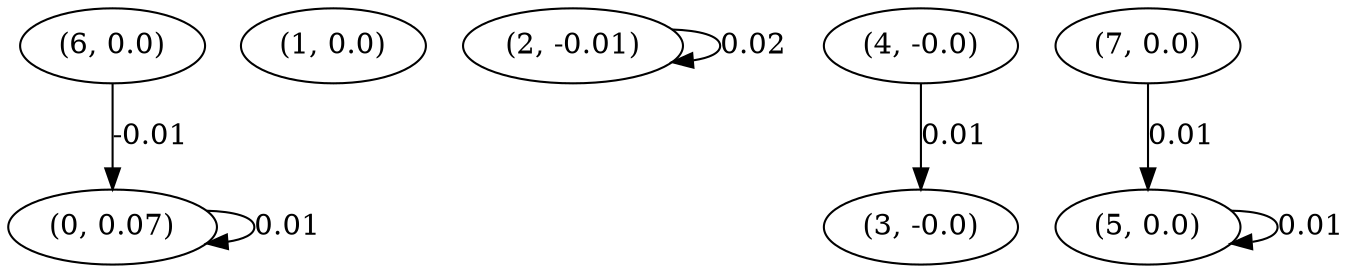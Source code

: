 digraph {
    0 [ label = "(0, 0.07)" ]
    1 [ label = "(1, 0.0)" ]
    2 [ label = "(2, -0.01)" ]
    3 [ label = "(3, -0.0)" ]
    4 [ label = "(4, -0.0)" ]
    5 [ label = "(5, 0.0)" ]
    6 [ label = "(6, 0.0)" ]
    7 [ label = "(7, 0.0)" ]
    0 -> 0 [ label = "0.01" ]
    2 -> 2 [ label = "0.02" ]
    5 -> 5 [ label = "0.01" ]
    6 -> 0 [ label = "-0.01" ]
    4 -> 3 [ label = "0.01" ]
    7 -> 5 [ label = "0.01" ]
}

